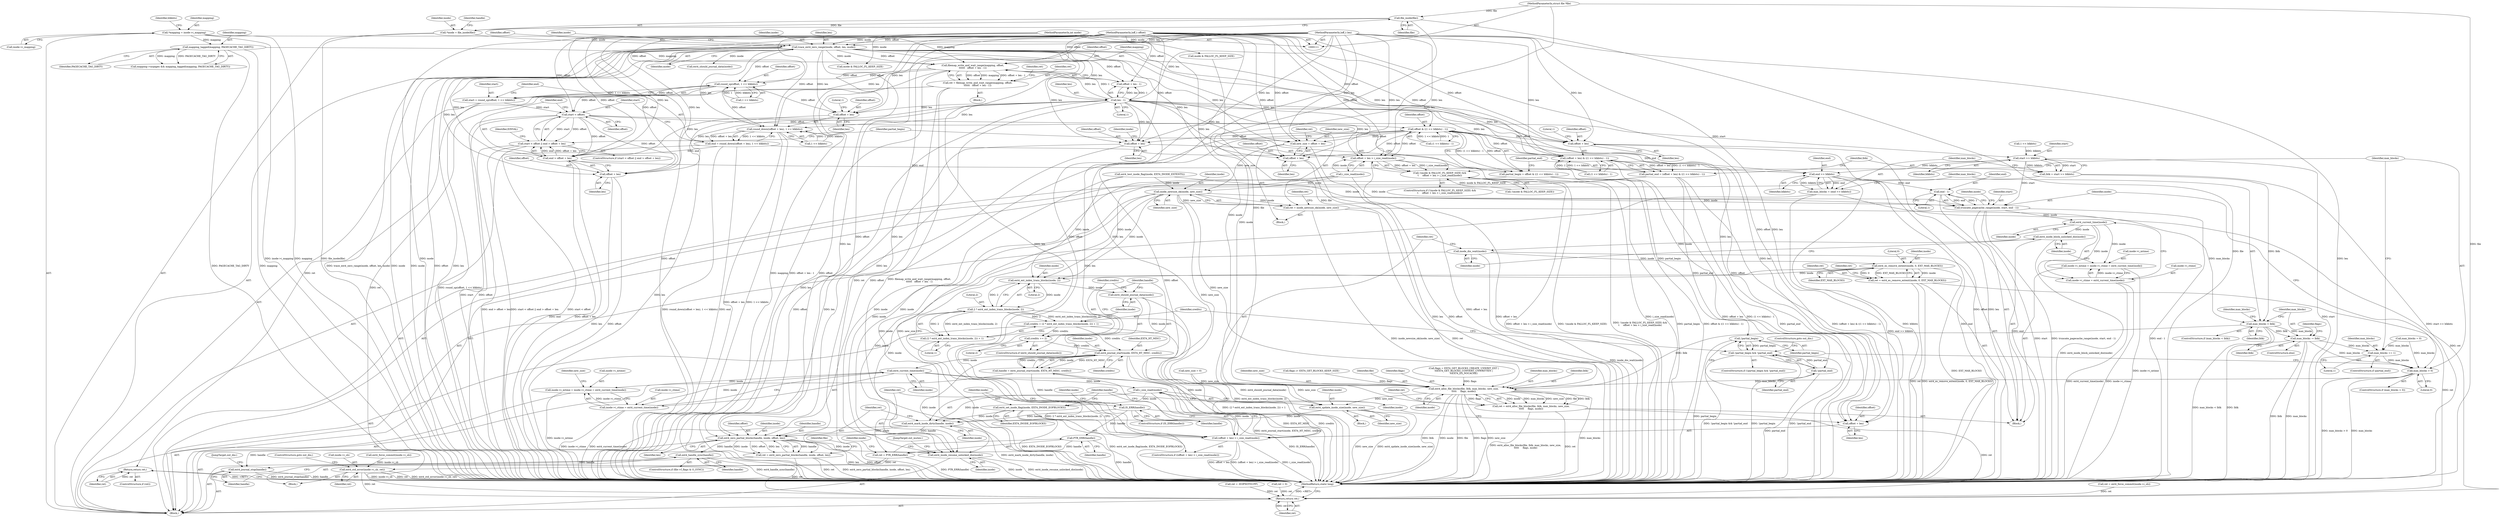 digraph "0_linux_0f2af21aae11972fa924374ddcf52e88347cf5a8@API" {
"1000193" [label="(Call,filemap_write_and_wait_range(mapping, offset,\n\t\t\t\t\t\t   offset + len - 1))"];
"1000187" [label="(Call,mapping_tagged(mapping, PAGECACHE_TAG_DIRTY))"];
"1000143" [label="(Call,*mapping = inode->i_mapping)"];
"1000113" [label="(MethodParameterIn,loff_t offset)"];
"1000154" [label="(Call,trace_ext4_zero_range(inode, offset, len, mode))"];
"1000118" [label="(Call,*inode = file_inode(file))"];
"1000120" [label="(Call,file_inode(file))"];
"1000112" [label="(MethodParameterIn,struct file *file)"];
"1000114" [label="(MethodParameterIn,loff_t len)"];
"1000115" [label="(MethodParameterIn,int mode)"];
"1000198" [label="(Call,len - 1)"];
"1000191" [label="(Call,ret = filemap_write_and_wait_range(mapping, offset,\n\t\t\t\t\t\t   offset + len - 1))"];
"1000203" [label="(Return,return ret;)"];
"1000481" [label="(Return,return ret;)"];
"1000207" [label="(Call,round_up(offset, 1 << blkbits))"];
"1000205" [label="(Call,start = round_up(offset, 1 << blkbits))"];
"1000223" [label="(Call,start < offset)"];
"1000222" [label="(Call,start < offset || end > offset + len)"];
"1000226" [label="(Call,end > offset + len)"];
"1000261" [label="(Call,end >> blkbits)"];
"1000259" [label="(Call,max_blocks = (end >> blkbits))"];
"1000265" [label="(Call,max_blocks < lblk)"];
"1000272" [label="(Call,max_blocks -= lblk)"];
"1000333" [label="(Call,max_blocks += 1)"];
"1000337" [label="(Call,max_blocks > 0)"];
"1000363" [label="(Call,ext4_alloc_file_blocks(file, lblk, max_blocks, new_size,\n\t\t\t\t\t     flags, mode))"];
"1000361" [label="(Call,ret = ext4_alloc_file_blocks(file, lblk, max_blocks, new_size,\n\t\t\t\t\t     flags, mode))"];
"1000437" [label="(Call,ext4_update_inode_size(inode, new_size))"];
"1000452" [label="(Call,ext4_mark_inode_dirty(handle, inode))"];
"1000457" [label="(Call,ext4_zero_partial_blocks(handle, inode, offset, len))"];
"1000455" [label="(Call,ret = ext4_zero_partial_blocks(handle, inode, offset, len))"];
"1000468" [label="(Call,ext4_handle_sync(handle))"];
"1000470" [label="(Call,ext4_journal_stop(handle))"];
"1000473" [label="(Call,ext4_inode_resume_unlocked_dio(inode))"];
"1000344" [label="(Call,end - 1)"];
"1000341" [label="(Call,truncate_pagecache_range(inode, start, end - 1))"];
"1000355" [label="(Call,ext4_current_time(inode))"];
"1000347" [label="(Call,inode->i_mtime = inode->i_ctime = ext4_current_time(inode))"];
"1000351" [label="(Call,inode->i_ctime = ext4_current_time(inode))"];
"1000357" [label="(Call,ext4_inode_block_unlocked_dio(inode))"];
"1000359" [label="(Call,inode_dio_wait(inode))"];
"1000375" [label="(Call,ext4_es_remove_extent(inode, 0, EXT_MAX_BLOCKS))"];
"1000373" [label="(Call,ret = ext4_es_remove_extent(inode, 0, EXT_MAX_BLOCKS))"];
"1000394" [label="(Call,ext4_ext_index_trans_blocks(inode, 2))"];
"1000392" [label="(Call,2 * ext4_ext_index_trans_blocks(inode, 2))"];
"1000389" [label="(Call,credits = (2 * ext4_ext_index_trans_blocks(inode, 2)) + 1)"];
"1000401" [label="(Call,credits += 2)"];
"1000406" [label="(Call,ext4_journal_start(inode, EXT4_HT_MISC, credits))"];
"1000404" [label="(Call,handle = ext4_journal_start(inode, EXT4_HT_MISC, credits))"];
"1000411" [label="(Call,IS_ERR(handle))"];
"1000416" [label="(Call,PTR_ERR(handle))"];
"1000414" [label="(Call,ret = PTR_ERR(handle))"];
"1000418" [label="(Call,ext4_std_error(inode->i_sb, ret))"];
"1000432" [label="(Call,ext4_current_time(inode))"];
"1000424" [label="(Call,inode->i_mtime = inode->i_ctime = ext4_current_time(inode))"];
"1000428" [label="(Call,inode->i_ctime = ext4_current_time(inode))"];
"1000447" [label="(Call,i_size_read(inode))"];
"1000443" [label="(Call,(offset + len) > i_size_read(inode))"];
"1000449" [label="(Call,ext4_set_inode_flag(inode, EXT4_INODE_EOFBLOCKS))"];
"1000391" [label="(Call,(2 * ext4_ext_index_trans_blocks(inode, 2)) + 1)"];
"1000399" [label="(Call,ext4_should_journal_data(inode))"];
"1000228" [label="(Call,offset + len)"];
"1000236" [label="(Call,offset & ((1 << blkbits) - 1))"];
"1000234" [label="(Call,partial_begin = offset & ((1 << blkbits) - 1))"];
"1000384" [label="(Call,!partial_begin)"];
"1000383" [label="(Call,!partial_begin && !partial_end)"];
"1000245" [label="(Call,(offset + len) & ((1 << blkbits) - 1))"];
"1000243" [label="(Call,partial_end = (offset + len) & ((1 << blkbits) - 1))"];
"1000386" [label="(Call,!partial_end)"];
"1000246" [label="(Call,offset + len)"];
"1000311" [label="(Call,offset + len > i_size_read(inode))"];
"1000306" [label="(Call,!(mode & FALLOC_FL_KEEP_SIZE) &&\n\t     offset + len > i_size_read(inode))"];
"1000312" [label="(Call,offset + len)"];
"1000318" [label="(Call,new_size = offset + len)"];
"1000325" [label="(Call,inode_newsize_ok(inode, new_size))"];
"1000323" [label="(Call,ret = inode_newsize_ok(inode, new_size))"];
"1000320" [label="(Call,offset + len)"];
"1000444" [label="(Call,offset + len)"];
"1000256" [label="(Call,start >> blkbits)"];
"1000254" [label="(Call,lblk = start >> blkbits)"];
"1000214" [label="(Call,round_down((offset + len), 1 << blkbits))"];
"1000212" [label="(Call,end = round_down((offset + len), 1 << blkbits))"];
"1000215" [label="(Call,offset + len)"];
"1000396" [label="(Literal,2)"];
"1000465" [label="(Identifier,file)"];
"1000246" [label="(Call,offset + len)"];
"1000334" [label="(Identifier,max_blocks)"];
"1000404" [label="(Call,handle = ext4_journal_start(inode, EXT4_HT_MISC, credits))"];
"1000244" [label="(Identifier,partial_end)"];
"1000195" [label="(Identifier,offset)"];
"1000228" [label="(Call,offset + len)"];
"1000296" [label="(Call,ext4_test_inode_flag(inode, EXT4_INODE_EXTENTS))"];
"1000272" [label="(Call,max_blocks -= lblk)"];
"1000449" [label="(Call,ext4_set_inode_flag(inode, EXT4_INODE_EOFBLOCKS))"];
"1000249" [label="(Call,(1 << blkbits) - 1)"];
"1000409" [label="(Identifier,credits)"];
"1000363" [label="(Call,ext4_alloc_file_blocks(file, lblk, max_blocks, new_size,\n\t\t\t\t\t     flags, mode))"];
"1000468" [label="(Call,ext4_handle_sync(handle))"];
"1000452" [label="(Call,ext4_mark_inode_dirty(handle, inode))"];
"1000314" [label="(Identifier,len)"];
"1000235" [label="(Identifier,partial_begin)"];
"1000155" [label="(Identifier,inode)"];
"1000462" [label="(ControlStructure,if (file->f_flags & O_SYNC))"];
"1000386" [label="(Call,!partial_end)"];
"1000251" [label="(Literal,1)"];
"1000267" [label="(Identifier,lblk)"];
"1000472" [label="(JumpTarget,out_dio:)"];
"1000300" [label="(Call,ret = -EOPNOTSUPP)"];
"1000456" [label="(Identifier,ret)"];
"1000266" [label="(Identifier,max_blocks)"];
"1000447" [label="(Call,i_size_read(inode))"];
"1000422" [label="(Identifier,ret)"];
"1000150" [label="(Identifier,blkbits)"];
"1000258" [label="(Identifier,blkbits)"];
"1000411" [label="(Call,IS_ERR(handle))"];
"1000317" [label="(Block,)"];
"1000192" [label="(Identifier,ret)"];
"1000257" [label="(Identifier,start)"];
"1000351" [label="(Call,inode->i_ctime = ext4_current_time(inode))"];
"1000216" [label="(Identifier,offset)"];
"1000169" [label="(Call,ext4_should_journal_data(inode))"];
"1000471" [label="(Identifier,handle)"];
"1000331" [label="(ControlStructure,if (partial_end))"];
"1000439" [label="(Identifier,new_size)"];
"1000112" [label="(MethodParameterIn,struct file *file)"];
"1000458" [label="(Identifier,handle)"];
"1000198" [label="(Call,len - 1)"];
"1000378" [label="(Identifier,EXT_MAX_BLOCKS)"];
"1000394" [label="(Call,ext4_ext_index_trans_blocks(inode, 2))"];
"1000413" [label="(Block,)"];
"1000145" [label="(Call,inode->i_mapping)"];
"1000340" [label="(Block,)"];
"1000342" [label="(Identifier,inode)"];
"1000276" [label="(Identifier,flags)"];
"1000193" [label="(Call,filemap_write_and_wait_range(mapping, offset,\n\t\t\t\t\t\t   offset + len - 1))"];
"1000189" [label="(Identifier,PAGECACHE_TAG_DIRTY)"];
"1000364" [label="(Identifier,file)"];
"1000345" [label="(Identifier,end)"];
"1000368" [label="(Identifier,flags)"];
"1000318" [label="(Call,new_size = offset + len)"];
"1000212" [label="(Call,end = round_down((offset + len), 1 << blkbits))"];
"1000236" [label="(Call,offset & ((1 << blkbits) - 1))"];
"1000393" [label="(Literal,2)"];
"1000217" [label="(Identifier,len)"];
"1000392" [label="(Call,2 * ext4_ext_index_trans_blocks(inode, 2))"];
"1000114" [label="(MethodParameterIn,loff_t len)"];
"1000335" [label="(Literal,1)"];
"1000121" [label="(Identifier,file)"];
"1000455" [label="(Call,ret = ext4_zero_partial_blocks(handle, inode, offset, len))"];
"1000213" [label="(Identifier,end)"];
"1000194" [label="(Identifier,mapping)"];
"1000385" [label="(Identifier,partial_begin)"];
"1000400" [label="(Identifier,inode)"];
"1000424" [label="(Call,inode->i_mtime = inode->i_ctime = ext4_current_time(inode))"];
"1000226" [label="(Call,end > offset + len)"];
"1000320" [label="(Call,offset + len)"];
"1000259" [label="(Call,max_blocks = (end >> blkbits))"];
"1000344" [label="(Call,end - 1)"];
"1000391" [label="(Call,(2 * ext4_ext_index_trans_blocks(inode, 2)) + 1)"];
"1000445" [label="(Identifier,offset)"];
"1000183" [label="(Call,mapping->nrpages && mapping_tagged(mapping, PAGECACHE_TAG_DIRTY))"];
"1000156" [label="(Identifier,offset)"];
"1000417" [label="(Identifier,handle)"];
"1000408" [label="(Identifier,EXT4_HT_MISC)"];
"1000163" [label="(Identifier,inode)"];
"1000265" [label="(Call,max_blocks < lblk)"];
"1000118" [label="(Call,*inode = file_inode(file))"];
"1000405" [label="(Identifier,handle)"];
"1000375" [label="(Call,ext4_es_remove_extent(inode, 0, EXT_MAX_BLOCKS))"];
"1000261" [label="(Call,end >> blkbits)"];
"1000203" [label="(Return,return ret;)"];
"1000312" [label="(Call,offset + len)"];
"1000325" [label="(Call,inode_newsize_ok(inode, new_size))"];
"1000346" [label="(Literal,1)"];
"1000233" [label="(Identifier,EINVAL)"];
"1000219" [label="(Literal,1)"];
"1000469" [label="(Identifier,handle)"];
"1000209" [label="(Call,1 << blkbits)"];
"1000275" [label="(Call,flags = EXT4_GET_BLOCKS_CREATE_UNWRIT_EXT |\n\t\tEXT4_GET_BLOCKS_CONVERT_UNWRITTEN |\n\t\tEXT4_EX_NOCACHE)"];
"1000222" [label="(Call,start < offset || end > offset + len)"];
"1000415" [label="(Identifier,ret)"];
"1000260" [label="(Identifier,max_blocks)"];
"1000475" [label="(JumpTarget,out_mutex:)"];
"1000229" [label="(Identifier,offset)"];
"1000274" [label="(Identifier,lblk)"];
"1000442" [label="(ControlStructure,if ((offset + len) > i_size_read(inode)))"];
"1000366" [label="(Identifier,max_blocks)"];
"1000376" [label="(Identifier,inode)"];
"1000470" [label="(Call,ext4_journal_stop(handle))"];
"1000450" [label="(Identifier,inode)"];
"1000128" [label="(Call,new_size = 0)"];
"1000473" [label="(Call,ext4_inode_resume_unlocked_dio(inode))"];
"1000305" [label="(ControlStructure,if (!(mode & FALLOC_FL_KEEP_SIZE) &&\n\t     offset + len > i_size_read(inode)))"];
"1000207" [label="(Call,round_up(offset, 1 << blkbits))"];
"1000238" [label="(Call,(1 << blkbits) - 1)"];
"1000324" [label="(Identifier,ret)"];
"1000199" [label="(Identifier,len)"];
"1000341" [label="(Call,truncate_pagecache_range(inode, start, end - 1))"];
"1000263" [label="(Identifier,blkbits)"];
"1000132" [label="(Call,ret = 0)"];
"1000158" [label="(Identifier,mode)"];
"1000116" [label="(Block,)"];
"1000214" [label="(Call,round_down((offset + len), 1 << blkbits))"];
"1000204" [label="(Identifier,ret)"];
"1000234" [label="(Call,partial_begin = offset & ((1 << blkbits) - 1))"];
"1000269" [label="(Identifier,max_blocks)"];
"1000191" [label="(Call,ret = filemap_write_and_wait_range(mapping, offset,\n\t\t\t\t\t\t   offset + len - 1))"];
"1000474" [label="(Identifier,inode)"];
"1000255" [label="(Identifier,lblk)"];
"1000256" [label="(Call,start >> blkbits)"];
"1000188" [label="(Identifier,mapping)"];
"1000460" [label="(Identifier,offset)"];
"1000352" [label="(Call,inode->i_ctime)"];
"1000143" [label="(Call,*mapping = inode->i_mapping)"];
"1000432" [label="(Call,ext4_current_time(inode))"];
"1000459" [label="(Identifier,inode)"];
"1000250" [label="(Call,1 << blkbits)"];
"1000416" [label="(Call,PTR_ERR(handle))"];
"1000262" [label="(Identifier,end)"];
"1000426" [label="(Identifier,inode)"];
"1000483" [label="(MethodReturn,static long)"];
"1000337" [label="(Call,max_blocks > 0)"];
"1000336" [label="(ControlStructure,if (max_blocks > 0))"];
"1000365" [label="(Identifier,lblk)"];
"1000438" [label="(Identifier,inode)"];
"1000154" [label="(Call,trace_ext4_zero_range(inode, offset, len, mode))"];
"1000327" [label="(Identifier,new_size)"];
"1000362" [label="(Identifier,ret)"];
"1000373" [label="(Call,ret = ext4_es_remove_extent(inode, 0, EXT_MAX_BLOCKS))"];
"1000457" [label="(Call,ext4_zero_partial_blocks(handle, inode, offset, len))"];
"1000283" [label="(Call,mode & FALLOC_FL_KEEP_SIZE)"];
"1000119" [label="(Identifier,inode)"];
"1000205" [label="(Call,start = round_up(offset, 1 << blkbits))"];
"1000323" [label="(Call,ret = inode_newsize_ok(inode, new_size))"];
"1000268" [label="(Call,max_blocks = 0)"];
"1000315" [label="(Call,i_size_read(inode))"];
"1000237" [label="(Identifier,offset)"];
"1000443" [label="(Call,(offset + len) > i_size_read(inode))"];
"1000412" [label="(Identifier,handle)"];
"1000387" [label="(Identifier,partial_end)"];
"1000395" [label="(Identifier,inode)"];
"1000374" [label="(Identifier,ret)"];
"1000223" [label="(Call,start < offset)"];
"1000308" [label="(Call,mode & FALLOC_FL_KEEP_SIZE)"];
"1000113" [label="(MethodParameterIn,loff_t offset)"];
"1000206" [label="(Identifier,start)"];
"1000254" [label="(Call,lblk = start >> blkbits)"];
"1000311" [label="(Call,offset + len > i_size_read(inode))"];
"1000347" [label="(Call,inode->i_mtime = inode->i_ctime = ext4_current_time(inode))"];
"1000349" [label="(Identifier,inode)"];
"1000397" [label="(Literal,1)"];
"1000356" [label="(Identifier,inode)"];
"1000357" [label="(Call,ext4_inode_block_unlocked_dio(inode))"];
"1000383" [label="(Call,!partial_begin && !partial_end)"];
"1000382" [label="(ControlStructure,if (!partial_begin && !partial_end))"];
"1000202" [label="(Identifier,ret)"];
"1000425" [label="(Call,inode->i_mtime)"];
"1000339" [label="(Literal,0)"];
"1000407" [label="(Identifier,inode)"];
"1000371" [label="(Identifier,ret)"];
"1000367" [label="(Identifier,new_size)"];
"1000187" [label="(Call,mapping_tagged(mapping, PAGECACHE_TAG_DIRTY))"];
"1000326" [label="(Identifier,inode)"];
"1000414" [label="(Call,ret = PTR_ERR(handle))"];
"1000196" [label="(Call,offset + len - 1)"];
"1000433" [label="(Identifier,inode)"];
"1000225" [label="(Identifier,offset)"];
"1000333" [label="(Call,max_blocks += 1)"];
"1000437" [label="(Call,ext4_update_inode_size(inode, new_size))"];
"1000329" [label="(Identifier,ret)"];
"1000248" [label="(Identifier,len)"];
"1000360" [label="(Identifier,inode)"];
"1000307" [label="(Call,!(mode & FALLOC_FL_KEEP_SIZE))"];
"1000390" [label="(Identifier,credits)"];
"1000286" [label="(Call,flags |= EXT4_GET_BLOCKS_KEEP_SIZE)"];
"1000403" [label="(Literal,2)"];
"1000380" [label="(Identifier,ret)"];
"1000454" [label="(Identifier,inode)"];
"1000338" [label="(Identifier,max_blocks)"];
"1000451" [label="(Identifier,EXT4_INODE_EOFBLOCKS)"];
"1000243" [label="(Call,partial_end = (offset + len) & ((1 << blkbits) - 1))"];
"1000361" [label="(Call,ret = ext4_alloc_file_blocks(file, lblk, max_blocks, new_size,\n\t\t\t\t\t     flags, mode))"];
"1000190" [label="(Block,)"];
"1000428" [label="(Call,inode->i_ctime = ext4_current_time(inode))"];
"1000124" [label="(Identifier,handle)"];
"1000399" [label="(Call,ext4_should_journal_data(inode))"];
"1000446" [label="(Identifier,len)"];
"1000144" [label="(Identifier,mapping)"];
"1000369" [label="(Identifier,mode)"];
"1000384" [label="(Call,!partial_begin)"];
"1000157" [label="(Identifier,len)"];
"1000321" [label="(Identifier,offset)"];
"1000200" [label="(Literal,1)"];
"1000348" [label="(Call,inode->i_mtime)"];
"1000316" [label="(Identifier,inode)"];
"1000115" [label="(MethodParameterIn,int mode)"];
"1000273" [label="(Identifier,max_blocks)"];
"1000227" [label="(Identifier,end)"];
"1000436" [label="(Block,)"];
"1000319" [label="(Identifier,new_size)"];
"1000359" [label="(Call,inode_dio_wait(inode))"];
"1000174" [label="(Call,ext4_force_commit(inode->i_sb))"];
"1000355" [label="(Call,ext4_current_time(inode))"];
"1000406" [label="(Call,ext4_journal_start(inode, EXT4_HT_MISC, credits))"];
"1000377" [label="(Literal,0)"];
"1000221" [label="(ControlStructure,if (start < offset || end > offset + len))"];
"1000230" [label="(Identifier,len)"];
"1000401" [label="(Call,credits += 2)"];
"1000313" [label="(Identifier,offset)"];
"1000429" [label="(Call,inode->i_ctime)"];
"1000271" [label="(ControlStructure,else)"];
"1000448" [label="(Identifier,inode)"];
"1000423" [label="(ControlStructure,goto out_dio;)"];
"1000398" [label="(ControlStructure,if (ext4_should_journal_data(inode)))"];
"1000201" [label="(ControlStructure,if (ret))"];
"1000306" [label="(Call,!(mode & FALLOC_FL_KEEP_SIZE) &&\n\t     offset + len > i_size_read(inode))"];
"1000120" [label="(Call,file_inode(file))"];
"1000461" [label="(Identifier,len)"];
"1000420" [label="(Identifier,inode)"];
"1000247" [label="(Identifier,offset)"];
"1000453" [label="(Identifier,handle)"];
"1000419" [label="(Call,inode->i_sb)"];
"1000482" [label="(Identifier,ret)"];
"1000224" [label="(Identifier,start)"];
"1000322" [label="(Identifier,len)"];
"1000264" [label="(ControlStructure,if (max_blocks < lblk))"];
"1000444" [label="(Call,offset + len)"];
"1000410" [label="(ControlStructure,if (IS_ERR(handle)))"];
"1000388" [label="(ControlStructure,goto out_dio;)"];
"1000389" [label="(Call,credits = (2 * ext4_ext_index_trans_blocks(inode, 2)) + 1)"];
"1000245" [label="(Call,(offset + len) & ((1 << blkbits) - 1))"];
"1000343" [label="(Identifier,start)"];
"1000208" [label="(Identifier,offset)"];
"1000402" [label="(Identifier,credits)"];
"1000435" [label="(Identifier,new_size)"];
"1000218" [label="(Call,1 << blkbits)"];
"1000481" [label="(Return,return ret;)"];
"1000418" [label="(Call,ext4_std_error(inode->i_sb, ret))"];
"1000172" [label="(Call,ret = ext4_force_commit(inode->i_sb))"];
"1000358" [label="(Identifier,inode)"];
"1000215" [label="(Call,offset + len)"];
"1000193" -> "1000191"  [label="AST: "];
"1000193" -> "1000196"  [label="CFG: "];
"1000194" -> "1000193"  [label="AST: "];
"1000195" -> "1000193"  [label="AST: "];
"1000196" -> "1000193"  [label="AST: "];
"1000191" -> "1000193"  [label="CFG: "];
"1000193" -> "1000483"  [label="DDG: mapping"];
"1000193" -> "1000483"  [label="DDG: offset"];
"1000193" -> "1000483"  [label="DDG: offset + len - 1"];
"1000193" -> "1000191"  [label="DDG: mapping"];
"1000193" -> "1000191"  [label="DDG: offset"];
"1000193" -> "1000191"  [label="DDG: offset + len - 1"];
"1000187" -> "1000193"  [label="DDG: mapping"];
"1000143" -> "1000193"  [label="DDG: mapping"];
"1000113" -> "1000193"  [label="DDG: offset"];
"1000154" -> "1000193"  [label="DDG: offset"];
"1000198" -> "1000193"  [label="DDG: len"];
"1000198" -> "1000193"  [label="DDG: 1"];
"1000193" -> "1000207"  [label="DDG: offset"];
"1000187" -> "1000183"  [label="AST: "];
"1000187" -> "1000189"  [label="CFG: "];
"1000188" -> "1000187"  [label="AST: "];
"1000189" -> "1000187"  [label="AST: "];
"1000183" -> "1000187"  [label="CFG: "];
"1000187" -> "1000483"  [label="DDG: mapping"];
"1000187" -> "1000483"  [label="DDG: PAGECACHE_TAG_DIRTY"];
"1000187" -> "1000183"  [label="DDG: mapping"];
"1000187" -> "1000183"  [label="DDG: PAGECACHE_TAG_DIRTY"];
"1000143" -> "1000187"  [label="DDG: mapping"];
"1000143" -> "1000116"  [label="AST: "];
"1000143" -> "1000145"  [label="CFG: "];
"1000144" -> "1000143"  [label="AST: "];
"1000145" -> "1000143"  [label="AST: "];
"1000150" -> "1000143"  [label="CFG: "];
"1000143" -> "1000483"  [label="DDG: mapping"];
"1000143" -> "1000483"  [label="DDG: inode->i_mapping"];
"1000113" -> "1000111"  [label="AST: "];
"1000113" -> "1000483"  [label="DDG: offset"];
"1000113" -> "1000154"  [label="DDG: offset"];
"1000113" -> "1000196"  [label="DDG: offset"];
"1000113" -> "1000207"  [label="DDG: offset"];
"1000113" -> "1000214"  [label="DDG: offset"];
"1000113" -> "1000215"  [label="DDG: offset"];
"1000113" -> "1000223"  [label="DDG: offset"];
"1000113" -> "1000226"  [label="DDG: offset"];
"1000113" -> "1000228"  [label="DDG: offset"];
"1000113" -> "1000236"  [label="DDG: offset"];
"1000113" -> "1000245"  [label="DDG: offset"];
"1000113" -> "1000246"  [label="DDG: offset"];
"1000113" -> "1000311"  [label="DDG: offset"];
"1000113" -> "1000312"  [label="DDG: offset"];
"1000113" -> "1000318"  [label="DDG: offset"];
"1000113" -> "1000320"  [label="DDG: offset"];
"1000113" -> "1000443"  [label="DDG: offset"];
"1000113" -> "1000444"  [label="DDG: offset"];
"1000113" -> "1000457"  [label="DDG: offset"];
"1000154" -> "1000116"  [label="AST: "];
"1000154" -> "1000158"  [label="CFG: "];
"1000155" -> "1000154"  [label="AST: "];
"1000156" -> "1000154"  [label="AST: "];
"1000157" -> "1000154"  [label="AST: "];
"1000158" -> "1000154"  [label="AST: "];
"1000163" -> "1000154"  [label="CFG: "];
"1000154" -> "1000483"  [label="DDG: len"];
"1000154" -> "1000483"  [label="DDG: inode"];
"1000154" -> "1000483"  [label="DDG: mode"];
"1000154" -> "1000483"  [label="DDG: trace_ext4_zero_range(inode, offset, len, mode)"];
"1000154" -> "1000483"  [label="DDG: offset"];
"1000118" -> "1000154"  [label="DDG: inode"];
"1000114" -> "1000154"  [label="DDG: len"];
"1000115" -> "1000154"  [label="DDG: mode"];
"1000154" -> "1000169"  [label="DDG: inode"];
"1000154" -> "1000196"  [label="DDG: offset"];
"1000154" -> "1000198"  [label="DDG: len"];
"1000154" -> "1000207"  [label="DDG: offset"];
"1000154" -> "1000214"  [label="DDG: len"];
"1000154" -> "1000215"  [label="DDG: len"];
"1000154" -> "1000226"  [label="DDG: len"];
"1000154" -> "1000228"  [label="DDG: len"];
"1000154" -> "1000245"  [label="DDG: len"];
"1000154" -> "1000246"  [label="DDG: len"];
"1000154" -> "1000283"  [label="DDG: mode"];
"1000154" -> "1000311"  [label="DDG: len"];
"1000154" -> "1000312"  [label="DDG: len"];
"1000154" -> "1000318"  [label="DDG: len"];
"1000154" -> "1000320"  [label="DDG: len"];
"1000154" -> "1000443"  [label="DDG: len"];
"1000154" -> "1000444"  [label="DDG: len"];
"1000154" -> "1000457"  [label="DDG: len"];
"1000118" -> "1000116"  [label="AST: "];
"1000118" -> "1000120"  [label="CFG: "];
"1000119" -> "1000118"  [label="AST: "];
"1000120" -> "1000118"  [label="AST: "];
"1000124" -> "1000118"  [label="CFG: "];
"1000118" -> "1000483"  [label="DDG: file_inode(file)"];
"1000120" -> "1000118"  [label="DDG: file"];
"1000120" -> "1000121"  [label="CFG: "];
"1000121" -> "1000120"  [label="AST: "];
"1000120" -> "1000483"  [label="DDG: file"];
"1000112" -> "1000120"  [label="DDG: file"];
"1000120" -> "1000363"  [label="DDG: file"];
"1000112" -> "1000111"  [label="AST: "];
"1000112" -> "1000483"  [label="DDG: file"];
"1000112" -> "1000363"  [label="DDG: file"];
"1000114" -> "1000111"  [label="AST: "];
"1000114" -> "1000483"  [label="DDG: len"];
"1000114" -> "1000198"  [label="DDG: len"];
"1000114" -> "1000214"  [label="DDG: len"];
"1000114" -> "1000215"  [label="DDG: len"];
"1000114" -> "1000226"  [label="DDG: len"];
"1000114" -> "1000228"  [label="DDG: len"];
"1000114" -> "1000245"  [label="DDG: len"];
"1000114" -> "1000246"  [label="DDG: len"];
"1000114" -> "1000311"  [label="DDG: len"];
"1000114" -> "1000312"  [label="DDG: len"];
"1000114" -> "1000318"  [label="DDG: len"];
"1000114" -> "1000320"  [label="DDG: len"];
"1000114" -> "1000443"  [label="DDG: len"];
"1000114" -> "1000444"  [label="DDG: len"];
"1000114" -> "1000457"  [label="DDG: len"];
"1000115" -> "1000111"  [label="AST: "];
"1000115" -> "1000483"  [label="DDG: mode"];
"1000115" -> "1000283"  [label="DDG: mode"];
"1000115" -> "1000308"  [label="DDG: mode"];
"1000115" -> "1000363"  [label="DDG: mode"];
"1000198" -> "1000196"  [label="AST: "];
"1000198" -> "1000200"  [label="CFG: "];
"1000199" -> "1000198"  [label="AST: "];
"1000200" -> "1000198"  [label="AST: "];
"1000196" -> "1000198"  [label="CFG: "];
"1000198" -> "1000483"  [label="DDG: len"];
"1000198" -> "1000196"  [label="DDG: len"];
"1000198" -> "1000196"  [label="DDG: 1"];
"1000198" -> "1000214"  [label="DDG: len"];
"1000198" -> "1000215"  [label="DDG: len"];
"1000198" -> "1000226"  [label="DDG: len"];
"1000198" -> "1000228"  [label="DDG: len"];
"1000198" -> "1000245"  [label="DDG: len"];
"1000198" -> "1000246"  [label="DDG: len"];
"1000198" -> "1000311"  [label="DDG: len"];
"1000198" -> "1000312"  [label="DDG: len"];
"1000198" -> "1000318"  [label="DDG: len"];
"1000198" -> "1000320"  [label="DDG: len"];
"1000198" -> "1000443"  [label="DDG: len"];
"1000198" -> "1000444"  [label="DDG: len"];
"1000198" -> "1000457"  [label="DDG: len"];
"1000191" -> "1000190"  [label="AST: "];
"1000192" -> "1000191"  [label="AST: "];
"1000202" -> "1000191"  [label="CFG: "];
"1000191" -> "1000483"  [label="DDG: filemap_write_and_wait_range(mapping, offset,\n\t\t\t\t\t\t   offset + len - 1)"];
"1000191" -> "1000483"  [label="DDG: ret"];
"1000191" -> "1000203"  [label="DDG: ret"];
"1000191" -> "1000481"  [label="DDG: ret"];
"1000203" -> "1000201"  [label="AST: "];
"1000203" -> "1000204"  [label="CFG: "];
"1000204" -> "1000203"  [label="AST: "];
"1000483" -> "1000203"  [label="CFG: "];
"1000203" -> "1000483"  [label="DDG: <RET>"];
"1000204" -> "1000203"  [label="DDG: ret"];
"1000481" -> "1000116"  [label="AST: "];
"1000481" -> "1000482"  [label="CFG: "];
"1000482" -> "1000481"  [label="AST: "];
"1000483" -> "1000481"  [label="CFG: "];
"1000481" -> "1000483"  [label="DDG: <RET>"];
"1000482" -> "1000481"  [label="DDG: ret"];
"1000300" -> "1000481"  [label="DDG: ret"];
"1000418" -> "1000481"  [label="DDG: ret"];
"1000132" -> "1000481"  [label="DDG: ret"];
"1000323" -> "1000481"  [label="DDG: ret"];
"1000172" -> "1000481"  [label="DDG: ret"];
"1000361" -> "1000481"  [label="DDG: ret"];
"1000373" -> "1000481"  [label="DDG: ret"];
"1000455" -> "1000481"  [label="DDG: ret"];
"1000207" -> "1000205"  [label="AST: "];
"1000207" -> "1000209"  [label="CFG: "];
"1000208" -> "1000207"  [label="AST: "];
"1000209" -> "1000207"  [label="AST: "];
"1000205" -> "1000207"  [label="CFG: "];
"1000207" -> "1000205"  [label="DDG: offset"];
"1000207" -> "1000205"  [label="DDG: 1 << blkbits"];
"1000209" -> "1000207"  [label="DDG: 1"];
"1000209" -> "1000207"  [label="DDG: blkbits"];
"1000207" -> "1000214"  [label="DDG: offset"];
"1000207" -> "1000215"  [label="DDG: offset"];
"1000207" -> "1000223"  [label="DDG: offset"];
"1000205" -> "1000116"  [label="AST: "];
"1000206" -> "1000205"  [label="AST: "];
"1000213" -> "1000205"  [label="CFG: "];
"1000205" -> "1000483"  [label="DDG: round_up(offset, 1 << blkbits)"];
"1000205" -> "1000223"  [label="DDG: start"];
"1000223" -> "1000222"  [label="AST: "];
"1000223" -> "1000225"  [label="CFG: "];
"1000224" -> "1000223"  [label="AST: "];
"1000225" -> "1000223"  [label="AST: "];
"1000227" -> "1000223"  [label="CFG: "];
"1000222" -> "1000223"  [label="CFG: "];
"1000223" -> "1000483"  [label="DDG: offset"];
"1000223" -> "1000483"  [label="DDG: start"];
"1000223" -> "1000222"  [label="DDG: start"];
"1000223" -> "1000222"  [label="DDG: offset"];
"1000223" -> "1000226"  [label="DDG: offset"];
"1000223" -> "1000228"  [label="DDG: offset"];
"1000223" -> "1000236"  [label="DDG: offset"];
"1000223" -> "1000256"  [label="DDG: start"];
"1000222" -> "1000221"  [label="AST: "];
"1000222" -> "1000226"  [label="CFG: "];
"1000226" -> "1000222"  [label="AST: "];
"1000233" -> "1000222"  [label="CFG: "];
"1000235" -> "1000222"  [label="CFG: "];
"1000222" -> "1000483"  [label="DDG: start < offset"];
"1000222" -> "1000483"  [label="DDG: end > offset + len"];
"1000222" -> "1000483"  [label="DDG: start < offset || end > offset + len"];
"1000226" -> "1000222"  [label="DDG: end"];
"1000226" -> "1000222"  [label="DDG: offset + len"];
"1000226" -> "1000228"  [label="CFG: "];
"1000227" -> "1000226"  [label="AST: "];
"1000228" -> "1000226"  [label="AST: "];
"1000226" -> "1000483"  [label="DDG: end"];
"1000226" -> "1000483"  [label="DDG: offset + len"];
"1000212" -> "1000226"  [label="DDG: end"];
"1000226" -> "1000261"  [label="DDG: end"];
"1000261" -> "1000259"  [label="AST: "];
"1000261" -> "1000263"  [label="CFG: "];
"1000262" -> "1000261"  [label="AST: "];
"1000263" -> "1000261"  [label="AST: "];
"1000259" -> "1000261"  [label="CFG: "];
"1000261" -> "1000483"  [label="DDG: blkbits"];
"1000261" -> "1000483"  [label="DDG: end"];
"1000261" -> "1000259"  [label="DDG: end"];
"1000261" -> "1000259"  [label="DDG: blkbits"];
"1000212" -> "1000261"  [label="DDG: end"];
"1000256" -> "1000261"  [label="DDG: blkbits"];
"1000261" -> "1000344"  [label="DDG: end"];
"1000259" -> "1000116"  [label="AST: "];
"1000260" -> "1000259"  [label="AST: "];
"1000266" -> "1000259"  [label="CFG: "];
"1000259" -> "1000483"  [label="DDG: end >> blkbits"];
"1000259" -> "1000265"  [label="DDG: max_blocks"];
"1000265" -> "1000264"  [label="AST: "];
"1000265" -> "1000267"  [label="CFG: "];
"1000266" -> "1000265"  [label="AST: "];
"1000267" -> "1000265"  [label="AST: "];
"1000269" -> "1000265"  [label="CFG: "];
"1000273" -> "1000265"  [label="CFG: "];
"1000265" -> "1000483"  [label="DDG: max_blocks < lblk"];
"1000265" -> "1000483"  [label="DDG: lblk"];
"1000254" -> "1000265"  [label="DDG: lblk"];
"1000265" -> "1000272"  [label="DDG: lblk"];
"1000265" -> "1000272"  [label="DDG: max_blocks"];
"1000265" -> "1000363"  [label="DDG: lblk"];
"1000272" -> "1000271"  [label="AST: "];
"1000272" -> "1000274"  [label="CFG: "];
"1000273" -> "1000272"  [label="AST: "];
"1000274" -> "1000272"  [label="AST: "];
"1000276" -> "1000272"  [label="CFG: "];
"1000272" -> "1000483"  [label="DDG: lblk"];
"1000272" -> "1000483"  [label="DDG: max_blocks"];
"1000272" -> "1000333"  [label="DDG: max_blocks"];
"1000272" -> "1000337"  [label="DDG: max_blocks"];
"1000333" -> "1000331"  [label="AST: "];
"1000333" -> "1000335"  [label="CFG: "];
"1000334" -> "1000333"  [label="AST: "];
"1000335" -> "1000333"  [label="AST: "];
"1000338" -> "1000333"  [label="CFG: "];
"1000268" -> "1000333"  [label="DDG: max_blocks"];
"1000333" -> "1000337"  [label="DDG: max_blocks"];
"1000337" -> "1000336"  [label="AST: "];
"1000337" -> "1000339"  [label="CFG: "];
"1000338" -> "1000337"  [label="AST: "];
"1000339" -> "1000337"  [label="AST: "];
"1000342" -> "1000337"  [label="CFG: "];
"1000385" -> "1000337"  [label="CFG: "];
"1000337" -> "1000483"  [label="DDG: max_blocks"];
"1000337" -> "1000483"  [label="DDG: max_blocks > 0"];
"1000268" -> "1000337"  [label="DDG: max_blocks"];
"1000337" -> "1000363"  [label="DDG: max_blocks"];
"1000363" -> "1000361"  [label="AST: "];
"1000363" -> "1000369"  [label="CFG: "];
"1000364" -> "1000363"  [label="AST: "];
"1000365" -> "1000363"  [label="AST: "];
"1000366" -> "1000363"  [label="AST: "];
"1000367" -> "1000363"  [label="AST: "];
"1000368" -> "1000363"  [label="AST: "];
"1000369" -> "1000363"  [label="AST: "];
"1000361" -> "1000363"  [label="CFG: "];
"1000363" -> "1000483"  [label="DDG: lblk"];
"1000363" -> "1000483"  [label="DDG: mode"];
"1000363" -> "1000483"  [label="DDG: file"];
"1000363" -> "1000483"  [label="DDG: flags"];
"1000363" -> "1000483"  [label="DDG: new_size"];
"1000363" -> "1000483"  [label="DDG: max_blocks"];
"1000363" -> "1000361"  [label="DDG: mode"];
"1000363" -> "1000361"  [label="DDG: max_blocks"];
"1000363" -> "1000361"  [label="DDG: new_size"];
"1000363" -> "1000361"  [label="DDG: file"];
"1000363" -> "1000361"  [label="DDG: lblk"];
"1000363" -> "1000361"  [label="DDG: flags"];
"1000128" -> "1000363"  [label="DDG: new_size"];
"1000325" -> "1000363"  [label="DDG: new_size"];
"1000286" -> "1000363"  [label="DDG: flags"];
"1000275" -> "1000363"  [label="DDG: flags"];
"1000308" -> "1000363"  [label="DDG: mode"];
"1000363" -> "1000437"  [label="DDG: new_size"];
"1000361" -> "1000340"  [label="AST: "];
"1000362" -> "1000361"  [label="AST: "];
"1000371" -> "1000361"  [label="CFG: "];
"1000361" -> "1000483"  [label="DDG: ret"];
"1000361" -> "1000483"  [label="DDG: ext4_alloc_file_blocks(file, lblk, max_blocks, new_size,\n\t\t\t\t\t     flags, mode)"];
"1000437" -> "1000436"  [label="AST: "];
"1000437" -> "1000439"  [label="CFG: "];
"1000438" -> "1000437"  [label="AST: "];
"1000439" -> "1000437"  [label="AST: "];
"1000453" -> "1000437"  [label="CFG: "];
"1000437" -> "1000483"  [label="DDG: ext4_update_inode_size(inode, new_size)"];
"1000437" -> "1000483"  [label="DDG: new_size"];
"1000432" -> "1000437"  [label="DDG: inode"];
"1000128" -> "1000437"  [label="DDG: new_size"];
"1000325" -> "1000437"  [label="DDG: new_size"];
"1000437" -> "1000452"  [label="DDG: inode"];
"1000452" -> "1000116"  [label="AST: "];
"1000452" -> "1000454"  [label="CFG: "];
"1000453" -> "1000452"  [label="AST: "];
"1000454" -> "1000452"  [label="AST: "];
"1000456" -> "1000452"  [label="CFG: "];
"1000452" -> "1000483"  [label="DDG: ext4_mark_inode_dirty(handle, inode)"];
"1000411" -> "1000452"  [label="DDG: handle"];
"1000449" -> "1000452"  [label="DDG: inode"];
"1000447" -> "1000452"  [label="DDG: inode"];
"1000452" -> "1000457"  [label="DDG: handle"];
"1000452" -> "1000457"  [label="DDG: inode"];
"1000457" -> "1000455"  [label="AST: "];
"1000457" -> "1000461"  [label="CFG: "];
"1000458" -> "1000457"  [label="AST: "];
"1000459" -> "1000457"  [label="AST: "];
"1000460" -> "1000457"  [label="AST: "];
"1000461" -> "1000457"  [label="AST: "];
"1000455" -> "1000457"  [label="CFG: "];
"1000457" -> "1000483"  [label="DDG: len"];
"1000457" -> "1000483"  [label="DDG: offset"];
"1000457" -> "1000455"  [label="DDG: handle"];
"1000457" -> "1000455"  [label="DDG: inode"];
"1000457" -> "1000455"  [label="DDG: offset"];
"1000457" -> "1000455"  [label="DDG: len"];
"1000236" -> "1000457"  [label="DDG: offset"];
"1000457" -> "1000468"  [label="DDG: handle"];
"1000457" -> "1000470"  [label="DDG: handle"];
"1000457" -> "1000473"  [label="DDG: inode"];
"1000455" -> "1000116"  [label="AST: "];
"1000456" -> "1000455"  [label="AST: "];
"1000465" -> "1000455"  [label="CFG: "];
"1000455" -> "1000483"  [label="DDG: ext4_zero_partial_blocks(handle, inode, offset, len)"];
"1000455" -> "1000483"  [label="DDG: ret"];
"1000468" -> "1000462"  [label="AST: "];
"1000468" -> "1000469"  [label="CFG: "];
"1000469" -> "1000468"  [label="AST: "];
"1000471" -> "1000468"  [label="CFG: "];
"1000468" -> "1000483"  [label="DDG: ext4_handle_sync(handle)"];
"1000468" -> "1000470"  [label="DDG: handle"];
"1000470" -> "1000116"  [label="AST: "];
"1000470" -> "1000471"  [label="CFG: "];
"1000471" -> "1000470"  [label="AST: "];
"1000472" -> "1000470"  [label="CFG: "];
"1000470" -> "1000483"  [label="DDG: handle"];
"1000470" -> "1000483"  [label="DDG: ext4_journal_stop(handle)"];
"1000473" -> "1000116"  [label="AST: "];
"1000473" -> "1000474"  [label="CFG: "];
"1000474" -> "1000473"  [label="AST: "];
"1000475" -> "1000473"  [label="CFG: "];
"1000473" -> "1000483"  [label="DDG: inode"];
"1000473" -> "1000483"  [label="DDG: ext4_inode_resume_unlocked_dio(inode)"];
"1000325" -> "1000473"  [label="DDG: inode"];
"1000375" -> "1000473"  [label="DDG: inode"];
"1000315" -> "1000473"  [label="DDG: inode"];
"1000406" -> "1000473"  [label="DDG: inode"];
"1000296" -> "1000473"  [label="DDG: inode"];
"1000359" -> "1000473"  [label="DDG: inode"];
"1000344" -> "1000341"  [label="AST: "];
"1000344" -> "1000346"  [label="CFG: "];
"1000345" -> "1000344"  [label="AST: "];
"1000346" -> "1000344"  [label="AST: "];
"1000341" -> "1000344"  [label="CFG: "];
"1000344" -> "1000483"  [label="DDG: end"];
"1000344" -> "1000341"  [label="DDG: end"];
"1000344" -> "1000341"  [label="DDG: 1"];
"1000341" -> "1000340"  [label="AST: "];
"1000342" -> "1000341"  [label="AST: "];
"1000343" -> "1000341"  [label="AST: "];
"1000349" -> "1000341"  [label="CFG: "];
"1000341" -> "1000483"  [label="DDG: end - 1"];
"1000341" -> "1000483"  [label="DDG: start"];
"1000341" -> "1000483"  [label="DDG: truncate_pagecache_range(inode, start, end - 1)"];
"1000325" -> "1000341"  [label="DDG: inode"];
"1000315" -> "1000341"  [label="DDG: inode"];
"1000296" -> "1000341"  [label="DDG: inode"];
"1000256" -> "1000341"  [label="DDG: start"];
"1000341" -> "1000355"  [label="DDG: inode"];
"1000355" -> "1000351"  [label="AST: "];
"1000355" -> "1000356"  [label="CFG: "];
"1000356" -> "1000355"  [label="AST: "];
"1000351" -> "1000355"  [label="CFG: "];
"1000355" -> "1000347"  [label="DDG: inode"];
"1000355" -> "1000351"  [label="DDG: inode"];
"1000355" -> "1000357"  [label="DDG: inode"];
"1000347" -> "1000340"  [label="AST: "];
"1000347" -> "1000351"  [label="CFG: "];
"1000348" -> "1000347"  [label="AST: "];
"1000351" -> "1000347"  [label="AST: "];
"1000358" -> "1000347"  [label="CFG: "];
"1000347" -> "1000483"  [label="DDG: inode->i_mtime"];
"1000351" -> "1000347"  [label="DDG: inode->i_ctime"];
"1000352" -> "1000351"  [label="AST: "];
"1000351" -> "1000483"  [label="DDG: inode->i_ctime"];
"1000351" -> "1000483"  [label="DDG: ext4_current_time(inode)"];
"1000357" -> "1000340"  [label="AST: "];
"1000357" -> "1000358"  [label="CFG: "];
"1000358" -> "1000357"  [label="AST: "];
"1000360" -> "1000357"  [label="CFG: "];
"1000357" -> "1000483"  [label="DDG: ext4_inode_block_unlocked_dio(inode)"];
"1000357" -> "1000359"  [label="DDG: inode"];
"1000359" -> "1000340"  [label="AST: "];
"1000359" -> "1000360"  [label="CFG: "];
"1000360" -> "1000359"  [label="AST: "];
"1000362" -> "1000359"  [label="CFG: "];
"1000359" -> "1000483"  [label="DDG: inode_dio_wait(inode)"];
"1000359" -> "1000375"  [label="DDG: inode"];
"1000375" -> "1000373"  [label="AST: "];
"1000375" -> "1000378"  [label="CFG: "];
"1000376" -> "1000375"  [label="AST: "];
"1000377" -> "1000375"  [label="AST: "];
"1000378" -> "1000375"  [label="AST: "];
"1000373" -> "1000375"  [label="CFG: "];
"1000375" -> "1000483"  [label="DDG: EXT_MAX_BLOCKS"];
"1000375" -> "1000373"  [label="DDG: inode"];
"1000375" -> "1000373"  [label="DDG: 0"];
"1000375" -> "1000373"  [label="DDG: EXT_MAX_BLOCKS"];
"1000375" -> "1000394"  [label="DDG: inode"];
"1000373" -> "1000340"  [label="AST: "];
"1000374" -> "1000373"  [label="AST: "];
"1000380" -> "1000373"  [label="CFG: "];
"1000373" -> "1000483"  [label="DDG: ext4_es_remove_extent(inode, 0, EXT_MAX_BLOCKS)"];
"1000373" -> "1000483"  [label="DDG: ret"];
"1000394" -> "1000392"  [label="AST: "];
"1000394" -> "1000396"  [label="CFG: "];
"1000395" -> "1000394"  [label="AST: "];
"1000396" -> "1000394"  [label="AST: "];
"1000392" -> "1000394"  [label="CFG: "];
"1000394" -> "1000392"  [label="DDG: inode"];
"1000394" -> "1000392"  [label="DDG: 2"];
"1000325" -> "1000394"  [label="DDG: inode"];
"1000315" -> "1000394"  [label="DDG: inode"];
"1000296" -> "1000394"  [label="DDG: inode"];
"1000394" -> "1000399"  [label="DDG: inode"];
"1000392" -> "1000391"  [label="AST: "];
"1000393" -> "1000392"  [label="AST: "];
"1000397" -> "1000392"  [label="CFG: "];
"1000392" -> "1000483"  [label="DDG: ext4_ext_index_trans_blocks(inode, 2)"];
"1000392" -> "1000389"  [label="DDG: 2"];
"1000392" -> "1000389"  [label="DDG: ext4_ext_index_trans_blocks(inode, 2)"];
"1000392" -> "1000391"  [label="DDG: 2"];
"1000392" -> "1000391"  [label="DDG: ext4_ext_index_trans_blocks(inode, 2)"];
"1000389" -> "1000116"  [label="AST: "];
"1000389" -> "1000391"  [label="CFG: "];
"1000390" -> "1000389"  [label="AST: "];
"1000391" -> "1000389"  [label="AST: "];
"1000400" -> "1000389"  [label="CFG: "];
"1000389" -> "1000483"  [label="DDG: (2 * ext4_ext_index_trans_blocks(inode, 2)) + 1"];
"1000389" -> "1000401"  [label="DDG: credits"];
"1000389" -> "1000406"  [label="DDG: credits"];
"1000401" -> "1000398"  [label="AST: "];
"1000401" -> "1000403"  [label="CFG: "];
"1000402" -> "1000401"  [label="AST: "];
"1000403" -> "1000401"  [label="AST: "];
"1000405" -> "1000401"  [label="CFG: "];
"1000401" -> "1000406"  [label="DDG: credits"];
"1000406" -> "1000404"  [label="AST: "];
"1000406" -> "1000409"  [label="CFG: "];
"1000407" -> "1000406"  [label="AST: "];
"1000408" -> "1000406"  [label="AST: "];
"1000409" -> "1000406"  [label="AST: "];
"1000404" -> "1000406"  [label="CFG: "];
"1000406" -> "1000483"  [label="DDG: credits"];
"1000406" -> "1000483"  [label="DDG: EXT4_HT_MISC"];
"1000406" -> "1000404"  [label="DDG: inode"];
"1000406" -> "1000404"  [label="DDG: EXT4_HT_MISC"];
"1000406" -> "1000404"  [label="DDG: credits"];
"1000399" -> "1000406"  [label="DDG: inode"];
"1000406" -> "1000432"  [label="DDG: inode"];
"1000404" -> "1000116"  [label="AST: "];
"1000405" -> "1000404"  [label="AST: "];
"1000412" -> "1000404"  [label="CFG: "];
"1000404" -> "1000483"  [label="DDG: ext4_journal_start(inode, EXT4_HT_MISC, credits)"];
"1000404" -> "1000411"  [label="DDG: handle"];
"1000411" -> "1000410"  [label="AST: "];
"1000411" -> "1000412"  [label="CFG: "];
"1000412" -> "1000411"  [label="AST: "];
"1000415" -> "1000411"  [label="CFG: "];
"1000426" -> "1000411"  [label="CFG: "];
"1000411" -> "1000483"  [label="DDG: IS_ERR(handle)"];
"1000411" -> "1000416"  [label="DDG: handle"];
"1000416" -> "1000414"  [label="AST: "];
"1000416" -> "1000417"  [label="CFG: "];
"1000417" -> "1000416"  [label="AST: "];
"1000414" -> "1000416"  [label="CFG: "];
"1000416" -> "1000483"  [label="DDG: handle"];
"1000416" -> "1000414"  [label="DDG: handle"];
"1000414" -> "1000413"  [label="AST: "];
"1000415" -> "1000414"  [label="AST: "];
"1000420" -> "1000414"  [label="CFG: "];
"1000414" -> "1000483"  [label="DDG: PTR_ERR(handle)"];
"1000414" -> "1000418"  [label="DDG: ret"];
"1000418" -> "1000413"  [label="AST: "];
"1000418" -> "1000422"  [label="CFG: "];
"1000419" -> "1000418"  [label="AST: "];
"1000422" -> "1000418"  [label="AST: "];
"1000423" -> "1000418"  [label="CFG: "];
"1000418" -> "1000483"  [label="DDG: ret"];
"1000418" -> "1000483"  [label="DDG: ext4_std_error(inode->i_sb, ret)"];
"1000418" -> "1000483"  [label="DDG: inode->i_sb"];
"1000174" -> "1000418"  [label="DDG: inode->i_sb"];
"1000432" -> "1000428"  [label="AST: "];
"1000432" -> "1000433"  [label="CFG: "];
"1000433" -> "1000432"  [label="AST: "];
"1000428" -> "1000432"  [label="CFG: "];
"1000432" -> "1000424"  [label="DDG: inode"];
"1000432" -> "1000428"  [label="DDG: inode"];
"1000432" -> "1000447"  [label="DDG: inode"];
"1000424" -> "1000116"  [label="AST: "];
"1000424" -> "1000428"  [label="CFG: "];
"1000425" -> "1000424"  [label="AST: "];
"1000428" -> "1000424"  [label="AST: "];
"1000435" -> "1000424"  [label="CFG: "];
"1000424" -> "1000483"  [label="DDG: inode->i_mtime"];
"1000428" -> "1000424"  [label="DDG: inode->i_ctime"];
"1000429" -> "1000428"  [label="AST: "];
"1000428" -> "1000483"  [label="DDG: ext4_current_time(inode)"];
"1000428" -> "1000483"  [label="DDG: inode->i_ctime"];
"1000447" -> "1000443"  [label="AST: "];
"1000447" -> "1000448"  [label="CFG: "];
"1000448" -> "1000447"  [label="AST: "];
"1000443" -> "1000447"  [label="CFG: "];
"1000447" -> "1000443"  [label="DDG: inode"];
"1000447" -> "1000449"  [label="DDG: inode"];
"1000443" -> "1000442"  [label="AST: "];
"1000444" -> "1000443"  [label="AST: "];
"1000450" -> "1000443"  [label="CFG: "];
"1000453" -> "1000443"  [label="CFG: "];
"1000443" -> "1000483"  [label="DDG: (offset + len) > i_size_read(inode)"];
"1000443" -> "1000483"  [label="DDG: i_size_read(inode)"];
"1000443" -> "1000483"  [label="DDG: offset + len"];
"1000236" -> "1000443"  [label="DDG: offset"];
"1000449" -> "1000442"  [label="AST: "];
"1000449" -> "1000451"  [label="CFG: "];
"1000450" -> "1000449"  [label="AST: "];
"1000451" -> "1000449"  [label="AST: "];
"1000453" -> "1000449"  [label="CFG: "];
"1000449" -> "1000483"  [label="DDG: ext4_set_inode_flag(inode, EXT4_INODE_EOFBLOCKS)"];
"1000449" -> "1000483"  [label="DDG: EXT4_INODE_EOFBLOCKS"];
"1000391" -> "1000397"  [label="CFG: "];
"1000397" -> "1000391"  [label="AST: "];
"1000391" -> "1000483"  [label="DDG: 2 * ext4_ext_index_trans_blocks(inode, 2)"];
"1000399" -> "1000398"  [label="AST: "];
"1000399" -> "1000400"  [label="CFG: "];
"1000400" -> "1000399"  [label="AST: "];
"1000402" -> "1000399"  [label="CFG: "];
"1000405" -> "1000399"  [label="CFG: "];
"1000399" -> "1000483"  [label="DDG: ext4_should_journal_data(inode)"];
"1000228" -> "1000230"  [label="CFG: "];
"1000229" -> "1000228"  [label="AST: "];
"1000230" -> "1000228"  [label="AST: "];
"1000228" -> "1000483"  [label="DDG: offset"];
"1000228" -> "1000483"  [label="DDG: len"];
"1000236" -> "1000234"  [label="AST: "];
"1000236" -> "1000238"  [label="CFG: "];
"1000237" -> "1000236"  [label="AST: "];
"1000238" -> "1000236"  [label="AST: "];
"1000234" -> "1000236"  [label="CFG: "];
"1000236" -> "1000234"  [label="DDG: offset"];
"1000236" -> "1000234"  [label="DDG: (1 << blkbits) - 1"];
"1000238" -> "1000236"  [label="DDG: 1 << blkbits"];
"1000238" -> "1000236"  [label="DDG: 1"];
"1000236" -> "1000245"  [label="DDG: offset"];
"1000236" -> "1000246"  [label="DDG: offset"];
"1000236" -> "1000311"  [label="DDG: offset"];
"1000236" -> "1000312"  [label="DDG: offset"];
"1000236" -> "1000318"  [label="DDG: offset"];
"1000236" -> "1000320"  [label="DDG: offset"];
"1000236" -> "1000444"  [label="DDG: offset"];
"1000234" -> "1000116"  [label="AST: "];
"1000235" -> "1000234"  [label="AST: "];
"1000244" -> "1000234"  [label="CFG: "];
"1000234" -> "1000483"  [label="DDG: offset & ((1 << blkbits) - 1)"];
"1000234" -> "1000483"  [label="DDG: partial_begin"];
"1000234" -> "1000384"  [label="DDG: partial_begin"];
"1000384" -> "1000383"  [label="AST: "];
"1000384" -> "1000385"  [label="CFG: "];
"1000385" -> "1000384"  [label="AST: "];
"1000387" -> "1000384"  [label="CFG: "];
"1000383" -> "1000384"  [label="CFG: "];
"1000384" -> "1000483"  [label="DDG: partial_begin"];
"1000384" -> "1000383"  [label="DDG: partial_begin"];
"1000383" -> "1000382"  [label="AST: "];
"1000383" -> "1000386"  [label="CFG: "];
"1000386" -> "1000383"  [label="AST: "];
"1000388" -> "1000383"  [label="CFG: "];
"1000390" -> "1000383"  [label="CFG: "];
"1000383" -> "1000483"  [label="DDG: !partial_begin && !partial_end"];
"1000383" -> "1000483"  [label="DDG: !partial_begin"];
"1000383" -> "1000483"  [label="DDG: !partial_end"];
"1000386" -> "1000383"  [label="DDG: partial_end"];
"1000245" -> "1000243"  [label="AST: "];
"1000245" -> "1000249"  [label="CFG: "];
"1000246" -> "1000245"  [label="AST: "];
"1000249" -> "1000245"  [label="AST: "];
"1000243" -> "1000245"  [label="CFG: "];
"1000245" -> "1000483"  [label="DDG: offset + len"];
"1000245" -> "1000483"  [label="DDG: (1 << blkbits) - 1"];
"1000245" -> "1000243"  [label="DDG: offset + len"];
"1000245" -> "1000243"  [label="DDG: (1 << blkbits) - 1"];
"1000249" -> "1000245"  [label="DDG: 1 << blkbits"];
"1000249" -> "1000245"  [label="DDG: 1"];
"1000243" -> "1000116"  [label="AST: "];
"1000244" -> "1000243"  [label="AST: "];
"1000255" -> "1000243"  [label="CFG: "];
"1000243" -> "1000483"  [label="DDG: partial_end"];
"1000243" -> "1000483"  [label="DDG: (offset + len) & ((1 << blkbits) - 1)"];
"1000243" -> "1000386"  [label="DDG: partial_end"];
"1000386" -> "1000387"  [label="CFG: "];
"1000387" -> "1000386"  [label="AST: "];
"1000386" -> "1000483"  [label="DDG: partial_end"];
"1000246" -> "1000248"  [label="CFG: "];
"1000247" -> "1000246"  [label="AST: "];
"1000248" -> "1000246"  [label="AST: "];
"1000251" -> "1000246"  [label="CFG: "];
"1000246" -> "1000483"  [label="DDG: len"];
"1000246" -> "1000483"  [label="DDG: offset"];
"1000311" -> "1000306"  [label="AST: "];
"1000311" -> "1000315"  [label="CFG: "];
"1000312" -> "1000311"  [label="AST: "];
"1000315" -> "1000311"  [label="AST: "];
"1000306" -> "1000311"  [label="CFG: "];
"1000311" -> "1000483"  [label="DDG: offset + len"];
"1000311" -> "1000483"  [label="DDG: i_size_read(inode)"];
"1000311" -> "1000306"  [label="DDG: offset + len"];
"1000311" -> "1000306"  [label="DDG: i_size_read(inode)"];
"1000315" -> "1000311"  [label="DDG: inode"];
"1000306" -> "1000305"  [label="AST: "];
"1000306" -> "1000307"  [label="CFG: "];
"1000307" -> "1000306"  [label="AST: "];
"1000319" -> "1000306"  [label="CFG: "];
"1000338" -> "1000306"  [label="CFG: "];
"1000306" -> "1000483"  [label="DDG: offset + len > i_size_read(inode)"];
"1000306" -> "1000483"  [label="DDG: !(mode & FALLOC_FL_KEEP_SIZE)"];
"1000306" -> "1000483"  [label="DDG: !(mode & FALLOC_FL_KEEP_SIZE) &&\n\t     offset + len > i_size_read(inode)"];
"1000307" -> "1000306"  [label="DDG: mode & FALLOC_FL_KEEP_SIZE"];
"1000312" -> "1000314"  [label="CFG: "];
"1000313" -> "1000312"  [label="AST: "];
"1000314" -> "1000312"  [label="AST: "];
"1000316" -> "1000312"  [label="CFG: "];
"1000312" -> "1000483"  [label="DDG: offset"];
"1000312" -> "1000483"  [label="DDG: len"];
"1000318" -> "1000317"  [label="AST: "];
"1000318" -> "1000320"  [label="CFG: "];
"1000319" -> "1000318"  [label="AST: "];
"1000320" -> "1000318"  [label="AST: "];
"1000324" -> "1000318"  [label="CFG: "];
"1000318" -> "1000483"  [label="DDG: offset + len"];
"1000318" -> "1000325"  [label="DDG: new_size"];
"1000325" -> "1000323"  [label="AST: "];
"1000325" -> "1000327"  [label="CFG: "];
"1000326" -> "1000325"  [label="AST: "];
"1000327" -> "1000325"  [label="AST: "];
"1000323" -> "1000325"  [label="CFG: "];
"1000325" -> "1000483"  [label="DDG: inode"];
"1000325" -> "1000483"  [label="DDG: new_size"];
"1000325" -> "1000323"  [label="DDG: inode"];
"1000325" -> "1000323"  [label="DDG: new_size"];
"1000315" -> "1000325"  [label="DDG: inode"];
"1000296" -> "1000325"  [label="DDG: inode"];
"1000323" -> "1000317"  [label="AST: "];
"1000324" -> "1000323"  [label="AST: "];
"1000329" -> "1000323"  [label="CFG: "];
"1000323" -> "1000483"  [label="DDG: ret"];
"1000323" -> "1000483"  [label="DDG: inode_newsize_ok(inode, new_size)"];
"1000320" -> "1000322"  [label="CFG: "];
"1000321" -> "1000320"  [label="AST: "];
"1000322" -> "1000320"  [label="AST: "];
"1000320" -> "1000483"  [label="DDG: len"];
"1000320" -> "1000483"  [label="DDG: offset"];
"1000444" -> "1000446"  [label="CFG: "];
"1000445" -> "1000444"  [label="AST: "];
"1000446" -> "1000444"  [label="AST: "];
"1000448" -> "1000444"  [label="CFG: "];
"1000256" -> "1000254"  [label="AST: "];
"1000256" -> "1000258"  [label="CFG: "];
"1000257" -> "1000256"  [label="AST: "];
"1000258" -> "1000256"  [label="AST: "];
"1000254" -> "1000256"  [label="CFG: "];
"1000256" -> "1000483"  [label="DDG: start"];
"1000256" -> "1000254"  [label="DDG: start"];
"1000256" -> "1000254"  [label="DDG: blkbits"];
"1000250" -> "1000256"  [label="DDG: blkbits"];
"1000254" -> "1000116"  [label="AST: "];
"1000255" -> "1000254"  [label="AST: "];
"1000260" -> "1000254"  [label="CFG: "];
"1000254" -> "1000483"  [label="DDG: start >> blkbits"];
"1000214" -> "1000212"  [label="AST: "];
"1000214" -> "1000218"  [label="CFG: "];
"1000215" -> "1000214"  [label="AST: "];
"1000218" -> "1000214"  [label="AST: "];
"1000212" -> "1000214"  [label="CFG: "];
"1000214" -> "1000483"  [label="DDG: 1 << blkbits"];
"1000214" -> "1000483"  [label="DDG: offset + len"];
"1000214" -> "1000212"  [label="DDG: offset + len"];
"1000214" -> "1000212"  [label="DDG: 1 << blkbits"];
"1000218" -> "1000214"  [label="DDG: 1"];
"1000218" -> "1000214"  [label="DDG: blkbits"];
"1000212" -> "1000116"  [label="AST: "];
"1000213" -> "1000212"  [label="AST: "];
"1000224" -> "1000212"  [label="CFG: "];
"1000212" -> "1000483"  [label="DDG: round_down((offset + len), 1 << blkbits)"];
"1000212" -> "1000483"  [label="DDG: end"];
"1000215" -> "1000217"  [label="CFG: "];
"1000216" -> "1000215"  [label="AST: "];
"1000217" -> "1000215"  [label="AST: "];
"1000219" -> "1000215"  [label="CFG: "];
"1000215" -> "1000483"  [label="DDG: len"];
}
